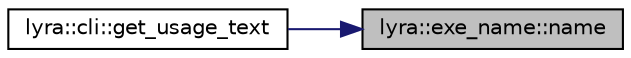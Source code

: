 digraph "lyra::exe_name::name"
{
 // INTERACTIVE_SVG=YES
 // LATEX_PDF_SIZE
  edge [fontname="Helvetica",fontsize="10",labelfontname="Helvetica",labelfontsize="10"];
  node [fontname="Helvetica",fontsize="10",shape=record];
  rankdir="RL";
  Node1 [label="lyra::exe_name::name",height=0.2,width=0.4,color="black", fillcolor="grey75", style="filled", fontcolor="black",tooltip=" "];
  Node1 -> Node2 [dir="back",color="midnightblue",fontsize="10",style="solid",fontname="Helvetica"];
  Node2 [label="lyra::cli::get_usage_text",height=0.2,width=0.4,color="black", fillcolor="white", style="filled",URL="$classlyra_1_1cli.html#a310cec75584af3414b60a857109acf35",tooltip=" "];
}
